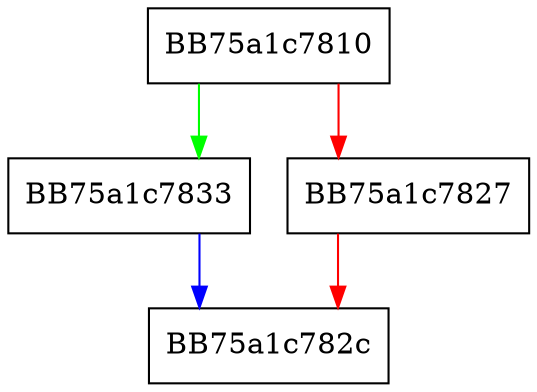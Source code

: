 digraph getreg64 {
  node [shape="box"];
  graph [splines=ortho];
  BB75a1c7810 -> BB75a1c7833 [color="green"];
  BB75a1c7810 -> BB75a1c7827 [color="red"];
  BB75a1c7827 -> BB75a1c782c [color="red"];
  BB75a1c7833 -> BB75a1c782c [color="blue"];
}